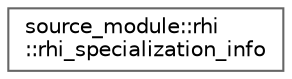 digraph "类继承关系图"
{
 // LATEX_PDF_SIZE
  bgcolor="transparent";
  edge [fontname=Helvetica,fontsize=10,labelfontname=Helvetica,labelfontsize=10];
  node [fontname=Helvetica,fontsize=10,shape=box,height=0.2,width=0.4];
  rankdir="LR";
  Node0 [id="Node000000",label="source_module::rhi\l::rhi_specialization_info",height=0.2,width=0.4,color="grey40", fillcolor="white", style="filled",URL="$structsource__module_1_1rhi_1_1rhi__specialization__info.html",tooltip=" "];
}
